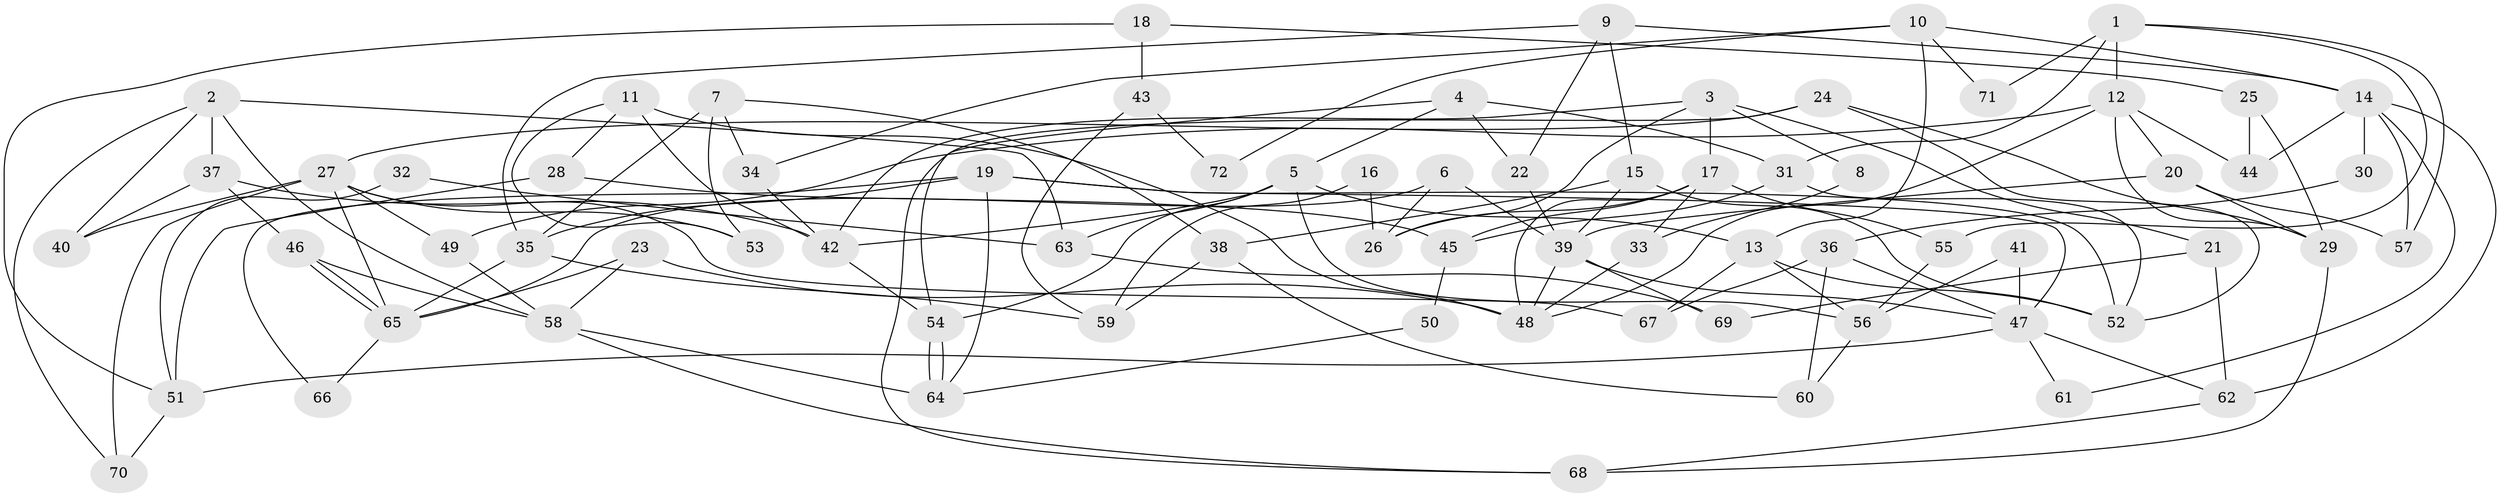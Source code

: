 // coarse degree distribution, {3: 0.3055555555555556, 2: 0.16666666666666666, 4: 0.08333333333333333, 5: 0.1111111111111111, 6: 0.1111111111111111, 11: 0.027777777777777776, 9: 0.027777777777777776, 8: 0.05555555555555555, 7: 0.08333333333333333, 10: 0.027777777777777776}
// Generated by graph-tools (version 1.1) at 2025/53/03/04/25 21:53:50]
// undirected, 72 vertices, 144 edges
graph export_dot {
graph [start="1"]
  node [color=gray90,style=filled];
  1;
  2;
  3;
  4;
  5;
  6;
  7;
  8;
  9;
  10;
  11;
  12;
  13;
  14;
  15;
  16;
  17;
  18;
  19;
  20;
  21;
  22;
  23;
  24;
  25;
  26;
  27;
  28;
  29;
  30;
  31;
  32;
  33;
  34;
  35;
  36;
  37;
  38;
  39;
  40;
  41;
  42;
  43;
  44;
  45;
  46;
  47;
  48;
  49;
  50;
  51;
  52;
  53;
  54;
  55;
  56;
  57;
  58;
  59;
  60;
  61;
  62;
  63;
  64;
  65;
  66;
  67;
  68;
  69;
  70;
  71;
  72;
  1 -- 12;
  1 -- 55;
  1 -- 31;
  1 -- 57;
  1 -- 71;
  2 -- 70;
  2 -- 63;
  2 -- 37;
  2 -- 40;
  2 -- 58;
  3 -- 42;
  3 -- 26;
  3 -- 8;
  3 -- 17;
  3 -- 21;
  4 -- 5;
  4 -- 22;
  4 -- 31;
  4 -- 54;
  5 -- 42;
  5 -- 54;
  5 -- 13;
  5 -- 56;
  5 -- 63;
  6 -- 65;
  6 -- 39;
  6 -- 26;
  7 -- 34;
  7 -- 53;
  7 -- 35;
  7 -- 38;
  8 -- 33;
  9 -- 14;
  9 -- 15;
  9 -- 22;
  9 -- 35;
  10 -- 14;
  10 -- 13;
  10 -- 34;
  10 -- 71;
  10 -- 72;
  11 -- 42;
  11 -- 48;
  11 -- 28;
  11 -- 53;
  12 -- 29;
  12 -- 49;
  12 -- 20;
  12 -- 44;
  12 -- 48;
  13 -- 52;
  13 -- 56;
  13 -- 67;
  14 -- 57;
  14 -- 62;
  14 -- 30;
  14 -- 44;
  14 -- 61;
  15 -- 52;
  15 -- 38;
  15 -- 39;
  16 -- 59;
  16 -- 26;
  17 -- 48;
  17 -- 26;
  17 -- 33;
  17 -- 45;
  17 -- 55;
  18 -- 25;
  18 -- 51;
  18 -- 43;
  19 -- 64;
  19 -- 35;
  19 -- 47;
  19 -- 52;
  19 -- 66;
  20 -- 39;
  20 -- 29;
  20 -- 57;
  21 -- 62;
  21 -- 69;
  22 -- 39;
  23 -- 65;
  23 -- 58;
  23 -- 48;
  24 -- 27;
  24 -- 52;
  24 -- 29;
  24 -- 68;
  25 -- 44;
  25 -- 29;
  27 -- 65;
  27 -- 40;
  27 -- 49;
  27 -- 53;
  27 -- 67;
  27 -- 70;
  28 -- 45;
  28 -- 51;
  29 -- 68;
  30 -- 36;
  31 -- 45;
  31 -- 52;
  32 -- 63;
  32 -- 51;
  33 -- 48;
  34 -- 42;
  35 -- 59;
  35 -- 65;
  36 -- 67;
  36 -- 47;
  36 -- 60;
  37 -- 46;
  37 -- 40;
  37 -- 42;
  38 -- 60;
  38 -- 59;
  39 -- 48;
  39 -- 47;
  39 -- 69;
  41 -- 47;
  41 -- 56;
  42 -- 54;
  43 -- 59;
  43 -- 72;
  45 -- 50;
  46 -- 58;
  46 -- 65;
  46 -- 65;
  47 -- 51;
  47 -- 61;
  47 -- 62;
  49 -- 58;
  50 -- 64;
  51 -- 70;
  54 -- 64;
  54 -- 64;
  55 -- 56;
  56 -- 60;
  58 -- 68;
  58 -- 64;
  62 -- 68;
  63 -- 69;
  65 -- 66;
}
